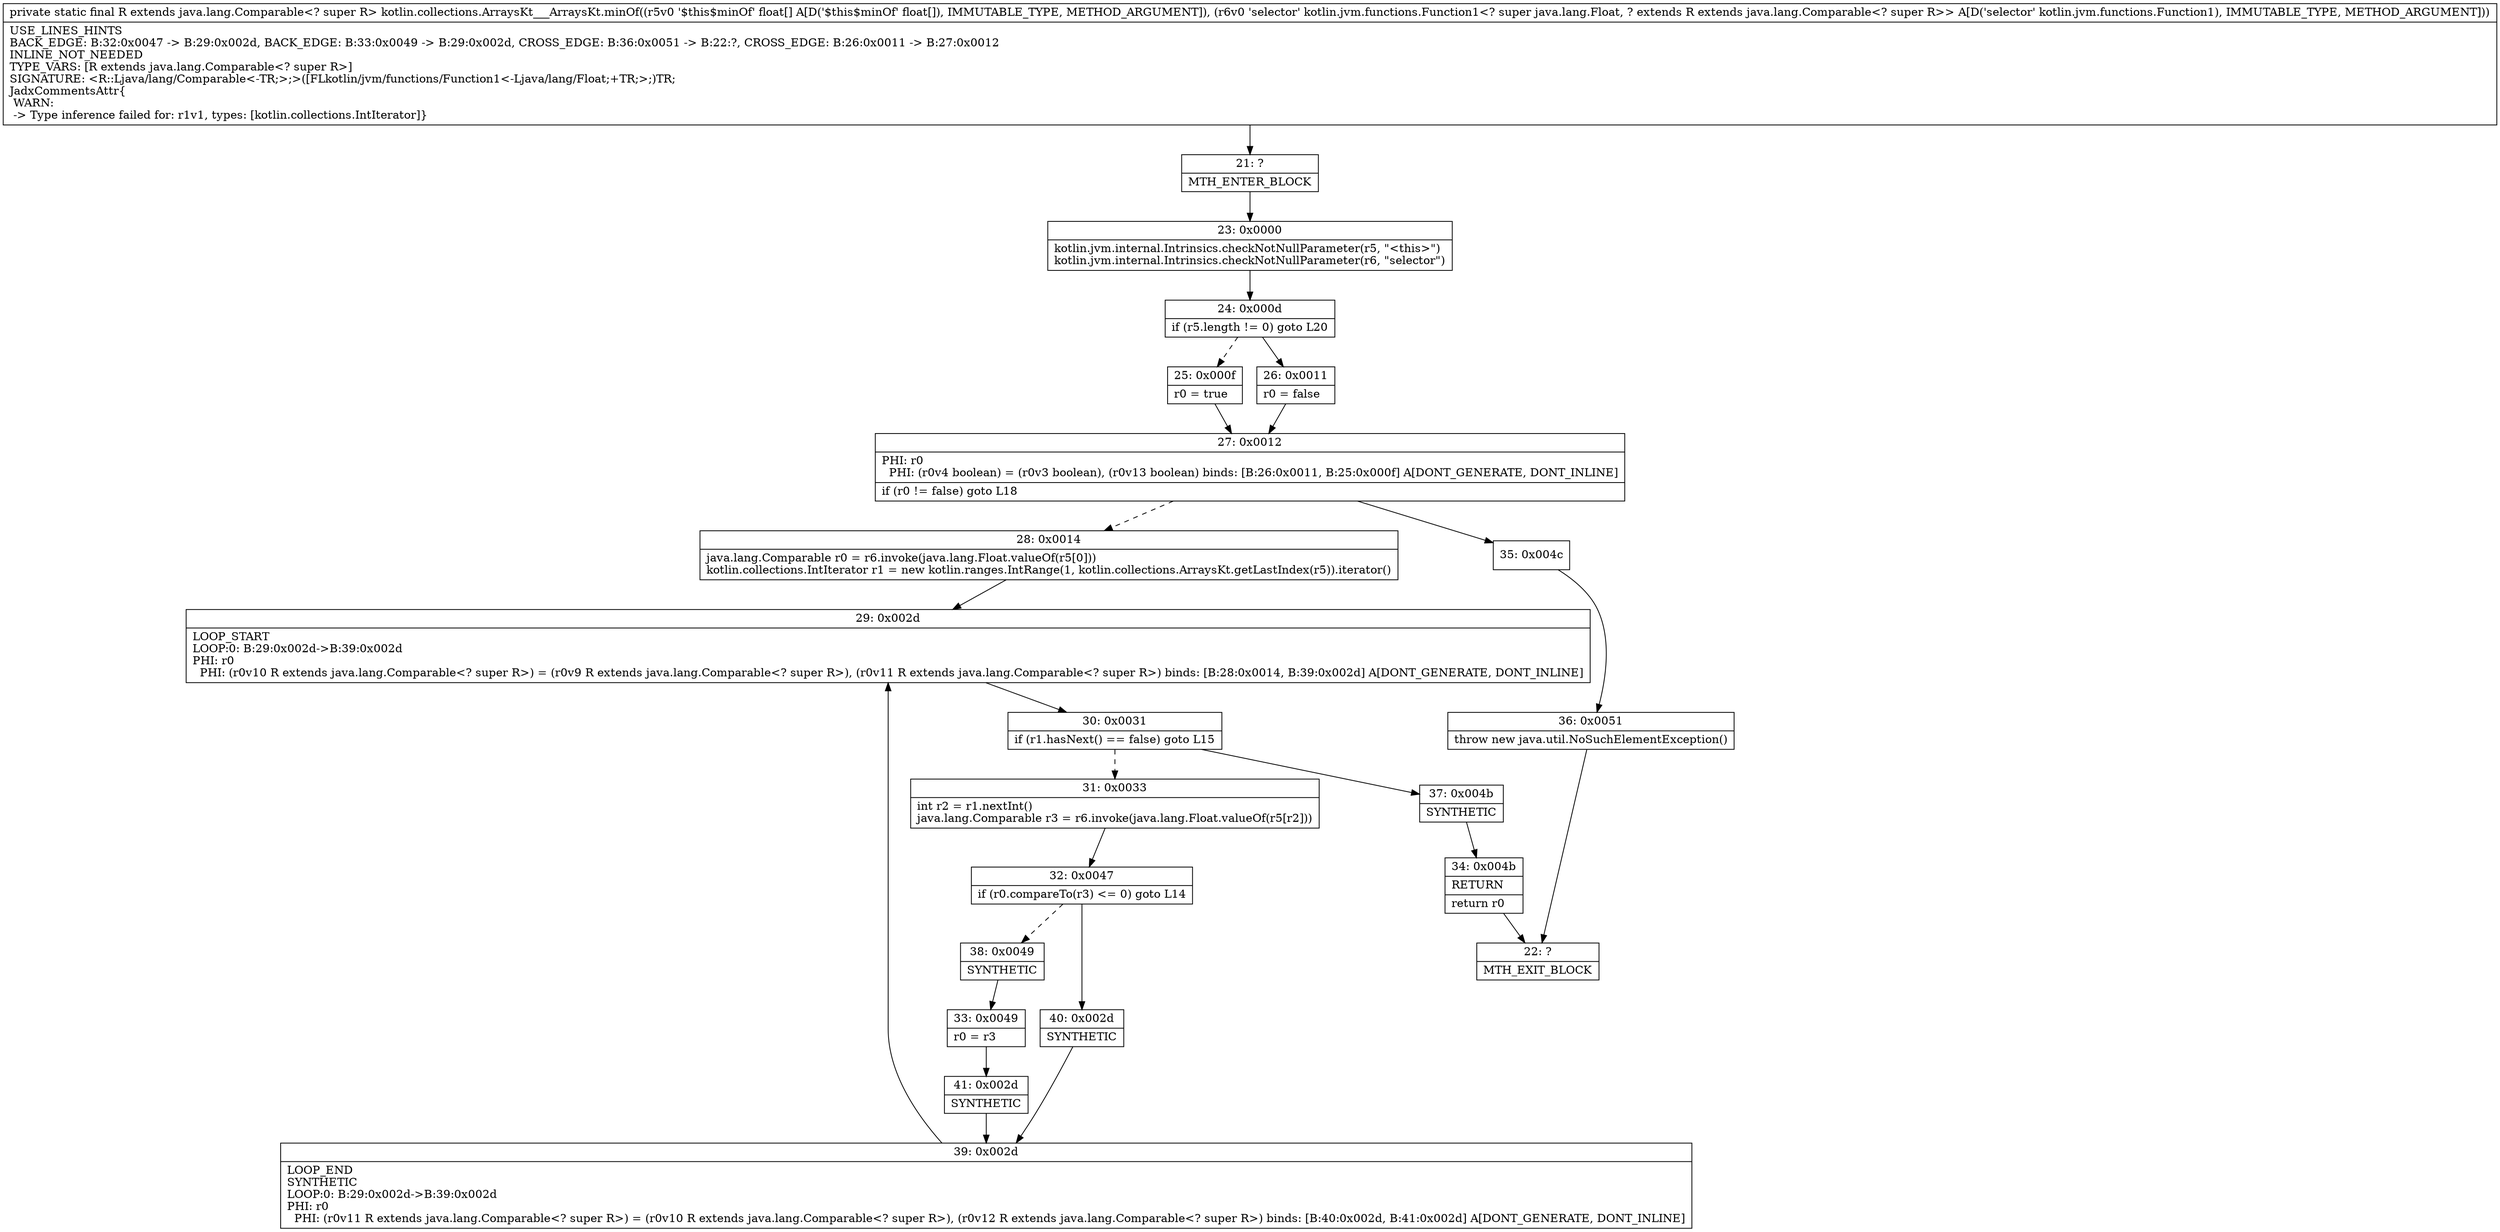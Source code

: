 digraph "CFG forkotlin.collections.ArraysKt___ArraysKt.minOf([FLkotlin\/jvm\/functions\/Function1;)Ljava\/lang\/Comparable;" {
Node_21 [shape=record,label="{21\:\ ?|MTH_ENTER_BLOCK\l}"];
Node_23 [shape=record,label="{23\:\ 0x0000|kotlin.jvm.internal.Intrinsics.checkNotNullParameter(r5, \"\<this\>\")\lkotlin.jvm.internal.Intrinsics.checkNotNullParameter(r6, \"selector\")\l}"];
Node_24 [shape=record,label="{24\:\ 0x000d|if (r5.length != 0) goto L20\l}"];
Node_25 [shape=record,label="{25\:\ 0x000f|r0 = true\l}"];
Node_27 [shape=record,label="{27\:\ 0x0012|PHI: r0 \l  PHI: (r0v4 boolean) = (r0v3 boolean), (r0v13 boolean) binds: [B:26:0x0011, B:25:0x000f] A[DONT_GENERATE, DONT_INLINE]\l|if (r0 != false) goto L18\l}"];
Node_28 [shape=record,label="{28\:\ 0x0014|java.lang.Comparable r0 = r6.invoke(java.lang.Float.valueOf(r5[0]))\lkotlin.collections.IntIterator r1 = new kotlin.ranges.IntRange(1, kotlin.collections.ArraysKt.getLastIndex(r5)).iterator()\l}"];
Node_29 [shape=record,label="{29\:\ 0x002d|LOOP_START\lLOOP:0: B:29:0x002d\-\>B:39:0x002d\lPHI: r0 \l  PHI: (r0v10 R extends java.lang.Comparable\<? super R\>) = (r0v9 R extends java.lang.Comparable\<? super R\>), (r0v11 R extends java.lang.Comparable\<? super R\>) binds: [B:28:0x0014, B:39:0x002d] A[DONT_GENERATE, DONT_INLINE]\l}"];
Node_30 [shape=record,label="{30\:\ 0x0031|if (r1.hasNext() == false) goto L15\l}"];
Node_31 [shape=record,label="{31\:\ 0x0033|int r2 = r1.nextInt()\ljava.lang.Comparable r3 = r6.invoke(java.lang.Float.valueOf(r5[r2]))\l}"];
Node_32 [shape=record,label="{32\:\ 0x0047|if (r0.compareTo(r3) \<= 0) goto L14\l}"];
Node_38 [shape=record,label="{38\:\ 0x0049|SYNTHETIC\l}"];
Node_33 [shape=record,label="{33\:\ 0x0049|r0 = r3\l}"];
Node_41 [shape=record,label="{41\:\ 0x002d|SYNTHETIC\l}"];
Node_39 [shape=record,label="{39\:\ 0x002d|LOOP_END\lSYNTHETIC\lLOOP:0: B:29:0x002d\-\>B:39:0x002d\lPHI: r0 \l  PHI: (r0v11 R extends java.lang.Comparable\<? super R\>) = (r0v10 R extends java.lang.Comparable\<? super R\>), (r0v12 R extends java.lang.Comparable\<? super R\>) binds: [B:40:0x002d, B:41:0x002d] A[DONT_GENERATE, DONT_INLINE]\l}"];
Node_40 [shape=record,label="{40\:\ 0x002d|SYNTHETIC\l}"];
Node_37 [shape=record,label="{37\:\ 0x004b|SYNTHETIC\l}"];
Node_34 [shape=record,label="{34\:\ 0x004b|RETURN\l|return r0\l}"];
Node_22 [shape=record,label="{22\:\ ?|MTH_EXIT_BLOCK\l}"];
Node_35 [shape=record,label="{35\:\ 0x004c}"];
Node_36 [shape=record,label="{36\:\ 0x0051|throw new java.util.NoSuchElementException()\l}"];
Node_26 [shape=record,label="{26\:\ 0x0011|r0 = false\l}"];
MethodNode[shape=record,label="{private static final R extends java.lang.Comparable\<? super R\> kotlin.collections.ArraysKt___ArraysKt.minOf((r5v0 '$this$minOf' float[] A[D('$this$minOf' float[]), IMMUTABLE_TYPE, METHOD_ARGUMENT]), (r6v0 'selector' kotlin.jvm.functions.Function1\<? super java.lang.Float, ? extends R extends java.lang.Comparable\<? super R\>\> A[D('selector' kotlin.jvm.functions.Function1), IMMUTABLE_TYPE, METHOD_ARGUMENT]))  | USE_LINES_HINTS\lBACK_EDGE: B:32:0x0047 \-\> B:29:0x002d, BACK_EDGE: B:33:0x0049 \-\> B:29:0x002d, CROSS_EDGE: B:36:0x0051 \-\> B:22:?, CROSS_EDGE: B:26:0x0011 \-\> B:27:0x0012\lINLINE_NOT_NEEDED\lTYPE_VARS: [R extends java.lang.Comparable\<? super R\>]\lSIGNATURE: \<R::Ljava\/lang\/Comparable\<\-TR;\>;\>([FLkotlin\/jvm\/functions\/Function1\<\-Ljava\/lang\/Float;+TR;\>;)TR;\lJadxCommentsAttr\{\l WARN: \l \-\> Type inference failed for: r1v1, types: [kotlin.collections.IntIterator]\}\l}"];
MethodNode -> Node_21;Node_21 -> Node_23;
Node_23 -> Node_24;
Node_24 -> Node_25[style=dashed];
Node_24 -> Node_26;
Node_25 -> Node_27;
Node_27 -> Node_28[style=dashed];
Node_27 -> Node_35;
Node_28 -> Node_29;
Node_29 -> Node_30;
Node_30 -> Node_31[style=dashed];
Node_30 -> Node_37;
Node_31 -> Node_32;
Node_32 -> Node_38[style=dashed];
Node_32 -> Node_40;
Node_38 -> Node_33;
Node_33 -> Node_41;
Node_41 -> Node_39;
Node_39 -> Node_29;
Node_40 -> Node_39;
Node_37 -> Node_34;
Node_34 -> Node_22;
Node_35 -> Node_36;
Node_36 -> Node_22;
Node_26 -> Node_27;
}

